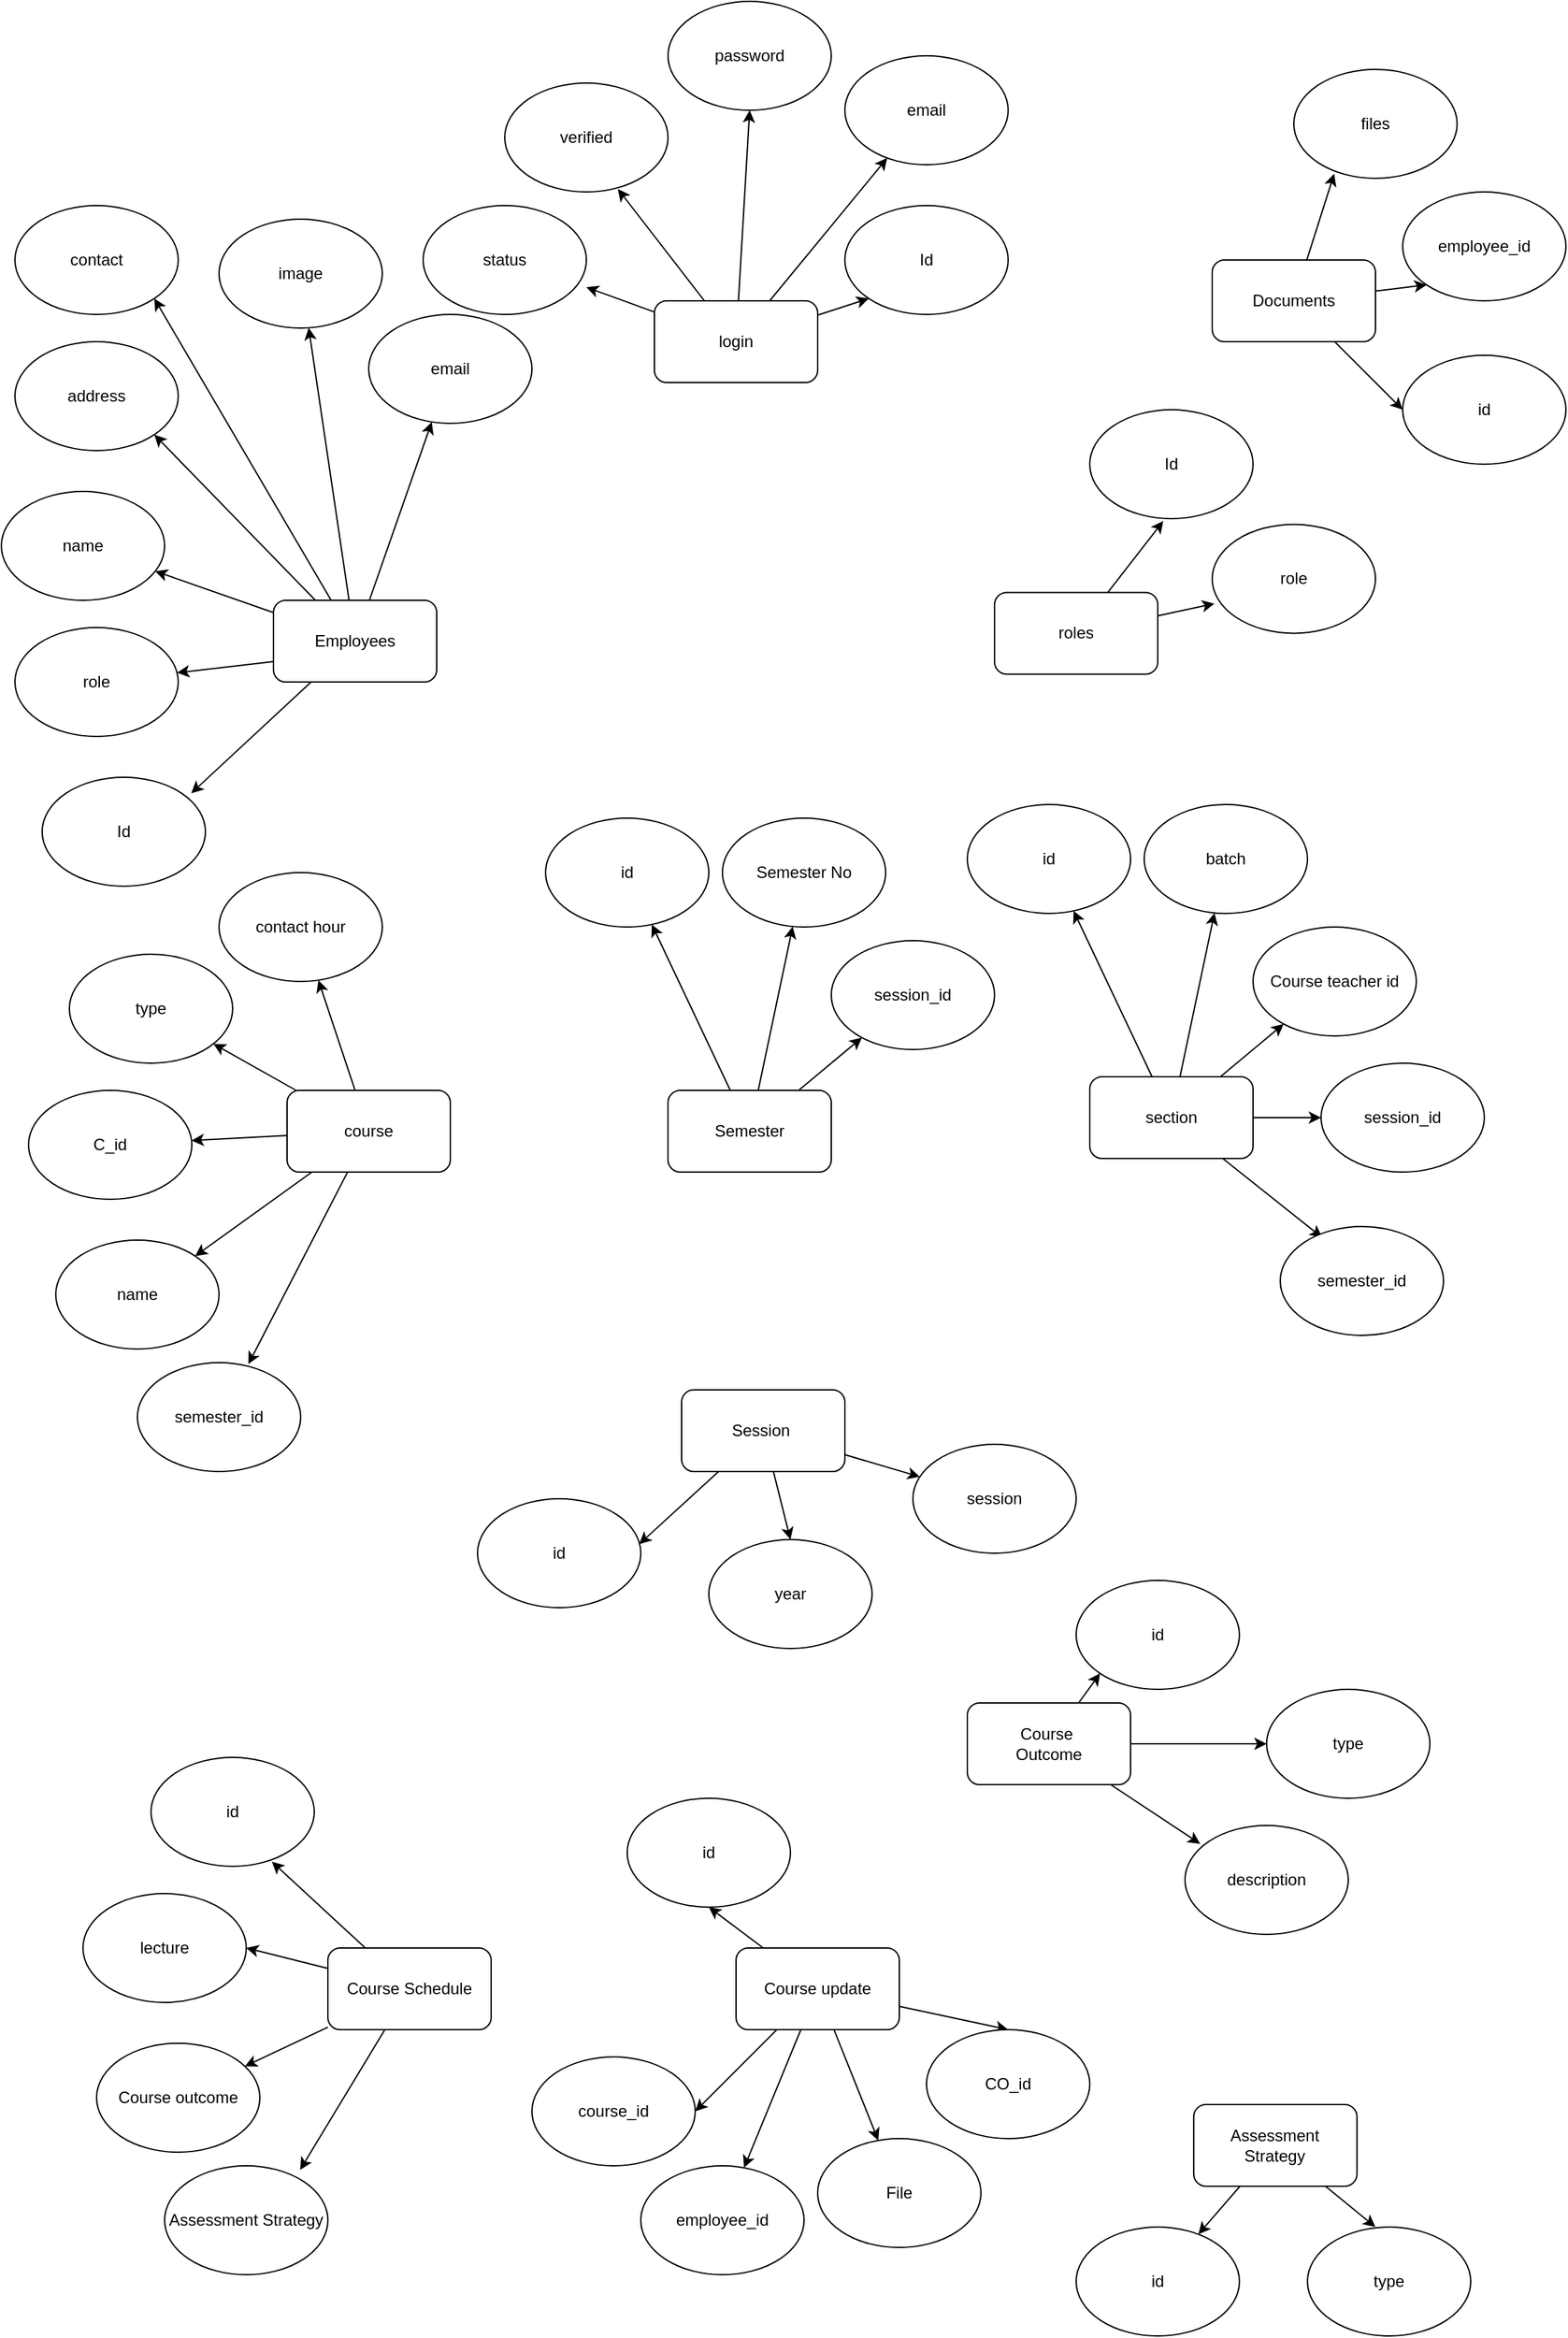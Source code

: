 <mxfile version="21.6.6" type="github">
  <diagram name="Page-1" id="dp0MAFSl6kwCSOqtO65z">
    <mxGraphModel dx="1900" dy="1973" grid="1" gridSize="10" guides="1" tooltips="1" connect="1" arrows="1" fold="1" page="1" pageScale="1" pageWidth="850" pageHeight="1400" math="0" shadow="0">
      <root>
        <mxCell id="0" />
        <mxCell id="1" parent="0" />
        <mxCell id="it_yALFgsiDpClzJyx-c-9" style="rounded=0;orthogonalLoop=1;jettySize=auto;html=1;entryX=0.913;entryY=0.147;entryDx=0;entryDy=0;entryPerimeter=0;" edge="1" parent="1" source="it_yALFgsiDpClzJyx-c-1" target="it_yALFgsiDpClzJyx-c-6">
          <mxGeometry relative="1" as="geometry" />
        </mxCell>
        <mxCell id="it_yALFgsiDpClzJyx-c-10" style="rounded=0;orthogonalLoop=1;jettySize=auto;html=1;exitX=0;exitY=0.75;exitDx=0;exitDy=0;" edge="1" parent="1" source="it_yALFgsiDpClzJyx-c-1" target="it_yALFgsiDpClzJyx-c-2">
          <mxGeometry relative="1" as="geometry" />
        </mxCell>
        <mxCell id="it_yALFgsiDpClzJyx-c-11" style="rounded=0;orthogonalLoop=1;jettySize=auto;html=1;" edge="1" parent="1" source="it_yALFgsiDpClzJyx-c-1" target="it_yALFgsiDpClzJyx-c-3">
          <mxGeometry relative="1" as="geometry" />
        </mxCell>
        <mxCell id="it_yALFgsiDpClzJyx-c-12" style="rounded=0;orthogonalLoop=1;jettySize=auto;html=1;entryX=1;entryY=1;entryDx=0;entryDy=0;" edge="1" parent="1" source="it_yALFgsiDpClzJyx-c-1" target="it_yALFgsiDpClzJyx-c-4">
          <mxGeometry relative="1" as="geometry" />
        </mxCell>
        <mxCell id="it_yALFgsiDpClzJyx-c-13" style="rounded=0;orthogonalLoop=1;jettySize=auto;html=1;entryX=1;entryY=1;entryDx=0;entryDy=0;" edge="1" parent="1" source="it_yALFgsiDpClzJyx-c-1" target="it_yALFgsiDpClzJyx-c-5">
          <mxGeometry relative="1" as="geometry" />
        </mxCell>
        <mxCell id="it_yALFgsiDpClzJyx-c-14" style="rounded=0;orthogonalLoop=1;jettySize=auto;html=1;" edge="1" parent="1" source="it_yALFgsiDpClzJyx-c-1" target="it_yALFgsiDpClzJyx-c-8">
          <mxGeometry relative="1" as="geometry" />
        </mxCell>
        <mxCell id="it_yALFgsiDpClzJyx-c-15" style="rounded=0;orthogonalLoop=1;jettySize=auto;html=1;" edge="1" parent="1" source="it_yALFgsiDpClzJyx-c-1" target="it_yALFgsiDpClzJyx-c-7">
          <mxGeometry relative="1" as="geometry" />
        </mxCell>
        <mxCell id="it_yALFgsiDpClzJyx-c-1" value="Employees" style="rounded=1;whiteSpace=wrap;html=1;" vertex="1" parent="1">
          <mxGeometry x="170" y="280" width="120" height="60" as="geometry" />
        </mxCell>
        <mxCell id="it_yALFgsiDpClzJyx-c-2" value="role" style="ellipse;whiteSpace=wrap;html=1;" vertex="1" parent="1">
          <mxGeometry x="-20" y="300" width="120" height="80" as="geometry" />
        </mxCell>
        <mxCell id="it_yALFgsiDpClzJyx-c-3" value="name" style="ellipse;whiteSpace=wrap;html=1;" vertex="1" parent="1">
          <mxGeometry x="-30" y="200" width="120" height="80" as="geometry" />
        </mxCell>
        <mxCell id="it_yALFgsiDpClzJyx-c-4" value="address" style="ellipse;whiteSpace=wrap;html=1;" vertex="1" parent="1">
          <mxGeometry x="-20" y="90" width="120" height="80" as="geometry" />
        </mxCell>
        <mxCell id="it_yALFgsiDpClzJyx-c-5" value="contact" style="ellipse;whiteSpace=wrap;html=1;" vertex="1" parent="1">
          <mxGeometry x="-20" y="-10" width="120" height="80" as="geometry" />
        </mxCell>
        <mxCell id="it_yALFgsiDpClzJyx-c-6" value="Id" style="ellipse;whiteSpace=wrap;html=1;" vertex="1" parent="1">
          <mxGeometry y="410" width="120" height="80" as="geometry" />
        </mxCell>
        <mxCell id="it_yALFgsiDpClzJyx-c-7" value="email" style="ellipse;whiteSpace=wrap;html=1;" vertex="1" parent="1">
          <mxGeometry x="240" y="70" width="120" height="80" as="geometry" />
        </mxCell>
        <mxCell id="it_yALFgsiDpClzJyx-c-8" value="image" style="ellipse;whiteSpace=wrap;html=1;" vertex="1" parent="1">
          <mxGeometry x="130" width="120" height="80" as="geometry" />
        </mxCell>
        <mxCell id="it_yALFgsiDpClzJyx-c-23" style="rounded=0;orthogonalLoop=1;jettySize=auto;html=1;entryX=0.013;entryY=0.728;entryDx=0;entryDy=0;entryPerimeter=0;" edge="1" parent="1" source="it_yALFgsiDpClzJyx-c-16" target="it_yALFgsiDpClzJyx-c-18">
          <mxGeometry relative="1" as="geometry" />
        </mxCell>
        <mxCell id="it_yALFgsiDpClzJyx-c-61" style="rounded=0;orthogonalLoop=1;jettySize=auto;html=1;entryX=0.45;entryY=1.022;entryDx=0;entryDy=0;entryPerimeter=0;" edge="1" parent="1" source="it_yALFgsiDpClzJyx-c-16" target="it_yALFgsiDpClzJyx-c-17">
          <mxGeometry relative="1" as="geometry" />
        </mxCell>
        <mxCell id="it_yALFgsiDpClzJyx-c-16" value="roles" style="rounded=1;whiteSpace=wrap;html=1;" vertex="1" parent="1">
          <mxGeometry x="700" y="274.22" width="120" height="60" as="geometry" />
        </mxCell>
        <mxCell id="it_yALFgsiDpClzJyx-c-17" value="Id" style="ellipse;whiteSpace=wrap;html=1;" vertex="1" parent="1">
          <mxGeometry x="770" y="140" width="120" height="80" as="geometry" />
        </mxCell>
        <mxCell id="it_yALFgsiDpClzJyx-c-18" value="role" style="ellipse;whiteSpace=wrap;html=1;" vertex="1" parent="1">
          <mxGeometry x="860" y="224.22" width="120" height="80" as="geometry" />
        </mxCell>
        <mxCell id="it_yALFgsiDpClzJyx-c-28" style="rounded=0;orthogonalLoop=1;jettySize=auto;html=1;entryX=0;entryY=1;entryDx=0;entryDy=0;" edge="1" parent="1" source="it_yALFgsiDpClzJyx-c-21" target="it_yALFgsiDpClzJyx-c-24">
          <mxGeometry relative="1" as="geometry" />
        </mxCell>
        <mxCell id="it_yALFgsiDpClzJyx-c-29" style="rounded=0;orthogonalLoop=1;jettySize=auto;html=1;" edge="1" parent="1" source="it_yALFgsiDpClzJyx-c-21" target="it_yALFgsiDpClzJyx-c-26">
          <mxGeometry relative="1" as="geometry" />
        </mxCell>
        <mxCell id="it_yALFgsiDpClzJyx-c-30" style="rounded=0;orthogonalLoop=1;jettySize=auto;html=1;entryX=0.5;entryY=1;entryDx=0;entryDy=0;" edge="1" parent="1" source="it_yALFgsiDpClzJyx-c-21" target="it_yALFgsiDpClzJyx-c-25">
          <mxGeometry relative="1" as="geometry" />
        </mxCell>
        <mxCell id="it_yALFgsiDpClzJyx-c-31" style="rounded=0;orthogonalLoop=1;jettySize=auto;html=1;entryX=0.693;entryY=0.973;entryDx=0;entryDy=0;entryPerimeter=0;" edge="1" parent="1" source="it_yALFgsiDpClzJyx-c-21" target="it_yALFgsiDpClzJyx-c-27">
          <mxGeometry relative="1" as="geometry" />
        </mxCell>
        <mxCell id="it_yALFgsiDpClzJyx-c-106" style="rounded=0;orthogonalLoop=1;jettySize=auto;html=1;entryX=1;entryY=0.75;entryDx=0;entryDy=0;entryPerimeter=0;" edge="1" parent="1" source="it_yALFgsiDpClzJyx-c-21" target="it_yALFgsiDpClzJyx-c-105">
          <mxGeometry relative="1" as="geometry" />
        </mxCell>
        <mxCell id="it_yALFgsiDpClzJyx-c-21" value="login" style="rounded=1;whiteSpace=wrap;html=1;" vertex="1" parent="1">
          <mxGeometry x="450" y="60" width="120" height="60" as="geometry" />
        </mxCell>
        <mxCell id="it_yALFgsiDpClzJyx-c-24" value="Id" style="ellipse;whiteSpace=wrap;html=1;" vertex="1" parent="1">
          <mxGeometry x="590" y="-10" width="120" height="80" as="geometry" />
        </mxCell>
        <mxCell id="it_yALFgsiDpClzJyx-c-25" value="password" style="ellipse;whiteSpace=wrap;html=1;" vertex="1" parent="1">
          <mxGeometry x="460" y="-160" width="120" height="80" as="geometry" />
        </mxCell>
        <mxCell id="it_yALFgsiDpClzJyx-c-26" value="email" style="ellipse;whiteSpace=wrap;html=1;" vertex="1" parent="1">
          <mxGeometry x="590" y="-120" width="120" height="80" as="geometry" />
        </mxCell>
        <mxCell id="it_yALFgsiDpClzJyx-c-27" value="verified" style="ellipse;whiteSpace=wrap;html=1;" vertex="1" parent="1">
          <mxGeometry x="340" y="-100" width="120" height="80" as="geometry" />
        </mxCell>
        <mxCell id="it_yALFgsiDpClzJyx-c-38" style="rounded=0;orthogonalLoop=1;jettySize=auto;html=1;" edge="1" parent="1" source="it_yALFgsiDpClzJyx-c-32" target="it_yALFgsiDpClzJyx-c-35">
          <mxGeometry relative="1" as="geometry" />
        </mxCell>
        <mxCell id="it_yALFgsiDpClzJyx-c-39" style="rounded=0;orthogonalLoop=1;jettySize=auto;html=1;" edge="1" parent="1" source="it_yALFgsiDpClzJyx-c-32" target="it_yALFgsiDpClzJyx-c-34">
          <mxGeometry relative="1" as="geometry" />
        </mxCell>
        <mxCell id="it_yALFgsiDpClzJyx-c-40" style="rounded=0;orthogonalLoop=1;jettySize=auto;html=1;" edge="1" parent="1" source="it_yALFgsiDpClzJyx-c-32" target="it_yALFgsiDpClzJyx-c-33">
          <mxGeometry relative="1" as="geometry" />
        </mxCell>
        <mxCell id="it_yALFgsiDpClzJyx-c-41" style="rounded=0;orthogonalLoop=1;jettySize=auto;html=1;entryX=1;entryY=0;entryDx=0;entryDy=0;" edge="1" parent="1" source="it_yALFgsiDpClzJyx-c-32" target="it_yALFgsiDpClzJyx-c-36">
          <mxGeometry relative="1" as="geometry" />
        </mxCell>
        <mxCell id="it_yALFgsiDpClzJyx-c-42" style="rounded=0;orthogonalLoop=1;jettySize=auto;html=1;entryX=0.68;entryY=0.013;entryDx=0;entryDy=0;entryPerimeter=0;" edge="1" parent="1" source="it_yALFgsiDpClzJyx-c-32" target="it_yALFgsiDpClzJyx-c-37">
          <mxGeometry relative="1" as="geometry" />
        </mxCell>
        <mxCell id="it_yALFgsiDpClzJyx-c-32" value="course" style="rounded=1;whiteSpace=wrap;html=1;" vertex="1" parent="1">
          <mxGeometry x="180" y="640" width="120" height="60" as="geometry" />
        </mxCell>
        <mxCell id="it_yALFgsiDpClzJyx-c-33" value="C_id" style="ellipse;whiteSpace=wrap;html=1;" vertex="1" parent="1">
          <mxGeometry x="-10" y="640" width="120" height="80" as="geometry" />
        </mxCell>
        <mxCell id="it_yALFgsiDpClzJyx-c-34" value="type" style="ellipse;whiteSpace=wrap;html=1;" vertex="1" parent="1">
          <mxGeometry x="20" y="540" width="120" height="80" as="geometry" />
        </mxCell>
        <mxCell id="it_yALFgsiDpClzJyx-c-35" value="contact hour" style="ellipse;whiteSpace=wrap;html=1;" vertex="1" parent="1">
          <mxGeometry x="130" y="480" width="120" height="80" as="geometry" />
        </mxCell>
        <mxCell id="it_yALFgsiDpClzJyx-c-36" value="name" style="ellipse;whiteSpace=wrap;html=1;" vertex="1" parent="1">
          <mxGeometry x="10" y="750" width="120" height="80" as="geometry" />
        </mxCell>
        <mxCell id="it_yALFgsiDpClzJyx-c-37" value="semester_id" style="ellipse;whiteSpace=wrap;html=1;" vertex="1" parent="1">
          <mxGeometry x="70" y="840" width="120" height="80" as="geometry" />
        </mxCell>
        <mxCell id="it_yALFgsiDpClzJyx-c-47" style="rounded=0;orthogonalLoop=1;jettySize=auto;html=1;" edge="1" parent="1" source="it_yALFgsiDpClzJyx-c-43" target="it_yALFgsiDpClzJyx-c-44">
          <mxGeometry relative="1" as="geometry" />
        </mxCell>
        <mxCell id="it_yALFgsiDpClzJyx-c-48" style="rounded=0;orthogonalLoop=1;jettySize=auto;html=1;" edge="1" parent="1" source="it_yALFgsiDpClzJyx-c-43" target="it_yALFgsiDpClzJyx-c-45">
          <mxGeometry relative="1" as="geometry" />
        </mxCell>
        <mxCell id="it_yALFgsiDpClzJyx-c-49" style="rounded=0;orthogonalLoop=1;jettySize=auto;html=1;" edge="1" parent="1" source="it_yALFgsiDpClzJyx-c-43" target="it_yALFgsiDpClzJyx-c-46">
          <mxGeometry relative="1" as="geometry" />
        </mxCell>
        <mxCell id="it_yALFgsiDpClzJyx-c-43" value="Semester" style="rounded=1;whiteSpace=wrap;html=1;" vertex="1" parent="1">
          <mxGeometry x="460" y="640" width="120" height="60" as="geometry" />
        </mxCell>
        <mxCell id="it_yALFgsiDpClzJyx-c-44" value="id" style="ellipse;whiteSpace=wrap;html=1;" vertex="1" parent="1">
          <mxGeometry x="370" y="440" width="120" height="80" as="geometry" />
        </mxCell>
        <mxCell id="it_yALFgsiDpClzJyx-c-45" value="Semester No" style="ellipse;whiteSpace=wrap;html=1;" vertex="1" parent="1">
          <mxGeometry x="500" y="440" width="120" height="80" as="geometry" />
        </mxCell>
        <mxCell id="it_yALFgsiDpClzJyx-c-46" value="session_id" style="ellipse;whiteSpace=wrap;html=1;" vertex="1" parent="1">
          <mxGeometry x="580" y="530" width="120" height="80" as="geometry" />
        </mxCell>
        <mxCell id="it_yALFgsiDpClzJyx-c-50" style="rounded=0;orthogonalLoop=1;jettySize=auto;html=1;" edge="1" parent="1" source="it_yALFgsiDpClzJyx-c-53" target="it_yALFgsiDpClzJyx-c-54">
          <mxGeometry relative="1" as="geometry" />
        </mxCell>
        <mxCell id="it_yALFgsiDpClzJyx-c-51" style="rounded=0;orthogonalLoop=1;jettySize=auto;html=1;" edge="1" parent="1" source="it_yALFgsiDpClzJyx-c-53" target="it_yALFgsiDpClzJyx-c-55">
          <mxGeometry relative="1" as="geometry" />
        </mxCell>
        <mxCell id="it_yALFgsiDpClzJyx-c-52" style="rounded=0;orthogonalLoop=1;jettySize=auto;html=1;" edge="1" parent="1" source="it_yALFgsiDpClzJyx-c-53" target="it_yALFgsiDpClzJyx-c-56">
          <mxGeometry relative="1" as="geometry" />
        </mxCell>
        <mxCell id="it_yALFgsiDpClzJyx-c-59" style="edgeStyle=orthogonalEdgeStyle;rounded=0;orthogonalLoop=1;jettySize=auto;html=1;entryX=0;entryY=0.5;entryDx=0;entryDy=0;" edge="1" parent="1" source="it_yALFgsiDpClzJyx-c-53" target="it_yALFgsiDpClzJyx-c-57">
          <mxGeometry relative="1" as="geometry" />
        </mxCell>
        <mxCell id="it_yALFgsiDpClzJyx-c-60" style="rounded=0;orthogonalLoop=1;jettySize=auto;html=1;entryX=0.257;entryY=0.102;entryDx=0;entryDy=0;entryPerimeter=0;" edge="1" parent="1" source="it_yALFgsiDpClzJyx-c-53" target="it_yALFgsiDpClzJyx-c-58">
          <mxGeometry relative="1" as="geometry" />
        </mxCell>
        <mxCell id="it_yALFgsiDpClzJyx-c-53" value="section" style="rounded=1;whiteSpace=wrap;html=1;" vertex="1" parent="1">
          <mxGeometry x="770" y="630" width="120" height="60" as="geometry" />
        </mxCell>
        <mxCell id="it_yALFgsiDpClzJyx-c-54" value="id" style="ellipse;whiteSpace=wrap;html=1;" vertex="1" parent="1">
          <mxGeometry x="680" y="430" width="120" height="80" as="geometry" />
        </mxCell>
        <mxCell id="it_yALFgsiDpClzJyx-c-55" value="batch" style="ellipse;whiteSpace=wrap;html=1;" vertex="1" parent="1">
          <mxGeometry x="810" y="430" width="120" height="80" as="geometry" />
        </mxCell>
        <mxCell id="it_yALFgsiDpClzJyx-c-56" value="Course teacher id" style="ellipse;whiteSpace=wrap;html=1;" vertex="1" parent="1">
          <mxGeometry x="890" y="520" width="120" height="80" as="geometry" />
        </mxCell>
        <mxCell id="it_yALFgsiDpClzJyx-c-57" value="session_id" style="ellipse;whiteSpace=wrap;html=1;" vertex="1" parent="1">
          <mxGeometry x="940" y="620" width="120" height="80" as="geometry" />
        </mxCell>
        <mxCell id="it_yALFgsiDpClzJyx-c-58" value="semester_id" style="ellipse;whiteSpace=wrap;html=1;" vertex="1" parent="1">
          <mxGeometry x="910" y="740" width="120" height="80" as="geometry" />
        </mxCell>
        <mxCell id="it_yALFgsiDpClzJyx-c-67" style="rounded=0;orthogonalLoop=1;jettySize=auto;html=1;entryX=0.99;entryY=0.417;entryDx=0;entryDy=0;entryPerimeter=0;" edge="1" parent="1" source="it_yALFgsiDpClzJyx-c-63" target="it_yALFgsiDpClzJyx-c-64">
          <mxGeometry relative="1" as="geometry" />
        </mxCell>
        <mxCell id="it_yALFgsiDpClzJyx-c-68" style="rounded=0;orthogonalLoop=1;jettySize=auto;html=1;entryX=0.5;entryY=0;entryDx=0;entryDy=0;" edge="1" parent="1" source="it_yALFgsiDpClzJyx-c-63" target="it_yALFgsiDpClzJyx-c-65">
          <mxGeometry relative="1" as="geometry" />
        </mxCell>
        <mxCell id="it_yALFgsiDpClzJyx-c-69" style="rounded=0;orthogonalLoop=1;jettySize=auto;html=1;" edge="1" parent="1" source="it_yALFgsiDpClzJyx-c-63" target="it_yALFgsiDpClzJyx-c-66">
          <mxGeometry relative="1" as="geometry" />
        </mxCell>
        <mxCell id="it_yALFgsiDpClzJyx-c-63" value="Session&amp;nbsp;" style="rounded=1;whiteSpace=wrap;html=1;" vertex="1" parent="1">
          <mxGeometry x="470" y="860" width="120" height="60" as="geometry" />
        </mxCell>
        <mxCell id="it_yALFgsiDpClzJyx-c-64" value="id" style="ellipse;whiteSpace=wrap;html=1;" vertex="1" parent="1">
          <mxGeometry x="320" y="940" width="120" height="80" as="geometry" />
        </mxCell>
        <mxCell id="it_yALFgsiDpClzJyx-c-65" value="year" style="ellipse;whiteSpace=wrap;html=1;" vertex="1" parent="1">
          <mxGeometry x="490" y="970" width="120" height="80" as="geometry" />
        </mxCell>
        <mxCell id="it_yALFgsiDpClzJyx-c-66" value="session" style="ellipse;whiteSpace=wrap;html=1;" vertex="1" parent="1">
          <mxGeometry x="640" y="900" width="120" height="80" as="geometry" />
        </mxCell>
        <mxCell id="it_yALFgsiDpClzJyx-c-78" style="rounded=0;orthogonalLoop=1;jettySize=auto;html=1;entryX=0.74;entryY=0.957;entryDx=0;entryDy=0;entryPerimeter=0;" edge="1" parent="1" source="it_yALFgsiDpClzJyx-c-70" target="it_yALFgsiDpClzJyx-c-71">
          <mxGeometry relative="1" as="geometry" />
        </mxCell>
        <mxCell id="it_yALFgsiDpClzJyx-c-79" style="rounded=0;orthogonalLoop=1;jettySize=auto;html=1;entryX=1;entryY=0.5;entryDx=0;entryDy=0;" edge="1" parent="1" source="it_yALFgsiDpClzJyx-c-70" target="it_yALFgsiDpClzJyx-c-72">
          <mxGeometry relative="1" as="geometry" />
        </mxCell>
        <mxCell id="it_yALFgsiDpClzJyx-c-80" style="rounded=0;orthogonalLoop=1;jettySize=auto;html=1;" edge="1" parent="1" source="it_yALFgsiDpClzJyx-c-70" target="it_yALFgsiDpClzJyx-c-73">
          <mxGeometry relative="1" as="geometry" />
        </mxCell>
        <mxCell id="it_yALFgsiDpClzJyx-c-81" style="rounded=0;orthogonalLoop=1;jettySize=auto;html=1;entryX=0.83;entryY=0.037;entryDx=0;entryDy=0;entryPerimeter=0;" edge="1" parent="1" source="it_yALFgsiDpClzJyx-c-70" target="it_yALFgsiDpClzJyx-c-74">
          <mxGeometry relative="1" as="geometry" />
        </mxCell>
        <mxCell id="it_yALFgsiDpClzJyx-c-70" value="Course Schedule" style="rounded=1;whiteSpace=wrap;html=1;" vertex="1" parent="1">
          <mxGeometry x="210" y="1270" width="120" height="60" as="geometry" />
        </mxCell>
        <mxCell id="it_yALFgsiDpClzJyx-c-71" value="id" style="ellipse;whiteSpace=wrap;html=1;" vertex="1" parent="1">
          <mxGeometry x="80" y="1130" width="120" height="80" as="geometry" />
        </mxCell>
        <mxCell id="it_yALFgsiDpClzJyx-c-72" value="lecture" style="ellipse;whiteSpace=wrap;html=1;" vertex="1" parent="1">
          <mxGeometry x="30" y="1230" width="120" height="80" as="geometry" />
        </mxCell>
        <mxCell id="it_yALFgsiDpClzJyx-c-73" value="Course outcome" style="ellipse;whiteSpace=wrap;html=1;" vertex="1" parent="1">
          <mxGeometry x="40" y="1340" width="120" height="80" as="geometry" />
        </mxCell>
        <mxCell id="it_yALFgsiDpClzJyx-c-74" value="Assessment Strategy" style="ellipse;whiteSpace=wrap;html=1;" vertex="1" parent="1">
          <mxGeometry x="90" y="1430" width="120" height="80" as="geometry" />
        </mxCell>
        <mxCell id="it_yALFgsiDpClzJyx-c-82" style="rounded=0;orthogonalLoop=1;jettySize=auto;html=1;" edge="1" parent="1" source="it_yALFgsiDpClzJyx-c-75" target="it_yALFgsiDpClzJyx-c-76">
          <mxGeometry relative="1" as="geometry">
            <mxPoint x="826.4" y="1475" as="targetPoint" />
          </mxGeometry>
        </mxCell>
        <mxCell id="it_yALFgsiDpClzJyx-c-83" style="rounded=0;orthogonalLoop=1;jettySize=auto;html=1;" edge="1" parent="1" source="it_yALFgsiDpClzJyx-c-75">
          <mxGeometry relative="1" as="geometry">
            <mxPoint x="980" y="1475" as="targetPoint" />
          </mxGeometry>
        </mxCell>
        <mxCell id="it_yALFgsiDpClzJyx-c-75" value="Assessment&lt;br&gt;Strategy" style="rounded=1;whiteSpace=wrap;html=1;" vertex="1" parent="1">
          <mxGeometry x="846.4" y="1385" width="120" height="60" as="geometry" />
        </mxCell>
        <mxCell id="it_yALFgsiDpClzJyx-c-76" value="id" style="ellipse;whiteSpace=wrap;html=1;" vertex="1" parent="1">
          <mxGeometry x="760" y="1475" width="120" height="80" as="geometry" />
        </mxCell>
        <mxCell id="it_yALFgsiDpClzJyx-c-77" value="type" style="ellipse;whiteSpace=wrap;html=1;" vertex="1" parent="1">
          <mxGeometry x="930" y="1475" width="120" height="80" as="geometry" />
        </mxCell>
        <mxCell id="it_yALFgsiDpClzJyx-c-89" style="rounded=0;orthogonalLoop=1;jettySize=auto;html=1;entryX=0.093;entryY=0.168;entryDx=0;entryDy=0;entryPerimeter=0;" edge="1" parent="1" source="it_yALFgsiDpClzJyx-c-85" target="it_yALFgsiDpClzJyx-c-88">
          <mxGeometry relative="1" as="geometry" />
        </mxCell>
        <mxCell id="it_yALFgsiDpClzJyx-c-90" style="edgeStyle=orthogonalEdgeStyle;rounded=0;orthogonalLoop=1;jettySize=auto;html=1;" edge="1" parent="1" source="it_yALFgsiDpClzJyx-c-85" target="it_yALFgsiDpClzJyx-c-87">
          <mxGeometry relative="1" as="geometry" />
        </mxCell>
        <mxCell id="it_yALFgsiDpClzJyx-c-91" style="rounded=0;orthogonalLoop=1;jettySize=auto;html=1;entryX=0;entryY=1;entryDx=0;entryDy=0;" edge="1" parent="1" source="it_yALFgsiDpClzJyx-c-85" target="it_yALFgsiDpClzJyx-c-86">
          <mxGeometry relative="1" as="geometry" />
        </mxCell>
        <mxCell id="it_yALFgsiDpClzJyx-c-85" value="Course&amp;nbsp;&lt;br&gt;Outcome" style="rounded=1;whiteSpace=wrap;html=1;" vertex="1" parent="1">
          <mxGeometry x="680" y="1090" width="120" height="60" as="geometry" />
        </mxCell>
        <mxCell id="it_yALFgsiDpClzJyx-c-86" value="id" style="ellipse;whiteSpace=wrap;html=1;" vertex="1" parent="1">
          <mxGeometry x="760" y="1000" width="120" height="80" as="geometry" />
        </mxCell>
        <mxCell id="it_yALFgsiDpClzJyx-c-87" value="type" style="ellipse;whiteSpace=wrap;html=1;" vertex="1" parent="1">
          <mxGeometry x="900" y="1080" width="120" height="80" as="geometry" />
        </mxCell>
        <mxCell id="it_yALFgsiDpClzJyx-c-88" value="description" style="ellipse;whiteSpace=wrap;html=1;" vertex="1" parent="1">
          <mxGeometry x="840" y="1180" width="120" height="80" as="geometry" />
        </mxCell>
        <mxCell id="it_yALFgsiDpClzJyx-c-107" style="rounded=0;orthogonalLoop=1;jettySize=auto;html=1;entryX=0.5;entryY=1;entryDx=0;entryDy=0;" edge="1" parent="1" source="it_yALFgsiDpClzJyx-c-92" target="it_yALFgsiDpClzJyx-c-93">
          <mxGeometry relative="1" as="geometry" />
        </mxCell>
        <mxCell id="it_yALFgsiDpClzJyx-c-108" style="rounded=0;orthogonalLoop=1;jettySize=auto;html=1;entryX=1;entryY=0.5;entryDx=0;entryDy=0;" edge="1" parent="1" source="it_yALFgsiDpClzJyx-c-92" target="it_yALFgsiDpClzJyx-c-94">
          <mxGeometry relative="1" as="geometry" />
        </mxCell>
        <mxCell id="it_yALFgsiDpClzJyx-c-109" style="rounded=0;orthogonalLoop=1;jettySize=auto;html=1;" edge="1" parent="1" source="it_yALFgsiDpClzJyx-c-92" target="it_yALFgsiDpClzJyx-c-95">
          <mxGeometry relative="1" as="geometry" />
        </mxCell>
        <mxCell id="it_yALFgsiDpClzJyx-c-110" style="rounded=0;orthogonalLoop=1;jettySize=auto;html=1;" edge="1" parent="1" source="it_yALFgsiDpClzJyx-c-92" target="it_yALFgsiDpClzJyx-c-97">
          <mxGeometry relative="1" as="geometry" />
        </mxCell>
        <mxCell id="it_yALFgsiDpClzJyx-c-111" style="rounded=0;orthogonalLoop=1;jettySize=auto;html=1;entryX=0.5;entryY=0;entryDx=0;entryDy=0;" edge="1" parent="1" source="it_yALFgsiDpClzJyx-c-92" target="it_yALFgsiDpClzJyx-c-96">
          <mxGeometry relative="1" as="geometry" />
        </mxCell>
        <mxCell id="it_yALFgsiDpClzJyx-c-92" value="Course update" style="rounded=1;whiteSpace=wrap;html=1;" vertex="1" parent="1">
          <mxGeometry x="510" y="1270" width="120" height="60" as="geometry" />
        </mxCell>
        <mxCell id="it_yALFgsiDpClzJyx-c-93" value="id" style="ellipse;whiteSpace=wrap;html=1;" vertex="1" parent="1">
          <mxGeometry x="430" y="1160" width="120" height="80" as="geometry" />
        </mxCell>
        <mxCell id="it_yALFgsiDpClzJyx-c-94" value="course_id" style="ellipse;whiteSpace=wrap;html=1;" vertex="1" parent="1">
          <mxGeometry x="360" y="1350" width="120" height="80" as="geometry" />
        </mxCell>
        <mxCell id="it_yALFgsiDpClzJyx-c-95" value="employee_id" style="ellipse;whiteSpace=wrap;html=1;" vertex="1" parent="1">
          <mxGeometry x="440" y="1430" width="120" height="80" as="geometry" />
        </mxCell>
        <mxCell id="it_yALFgsiDpClzJyx-c-96" value="CO_id" style="ellipse;whiteSpace=wrap;html=1;" vertex="1" parent="1">
          <mxGeometry x="650" y="1330" width="120" height="80" as="geometry" />
        </mxCell>
        <mxCell id="it_yALFgsiDpClzJyx-c-97" value="File" style="ellipse;whiteSpace=wrap;html=1;" vertex="1" parent="1">
          <mxGeometry x="570" y="1410" width="120" height="80" as="geometry" />
        </mxCell>
        <mxCell id="it_yALFgsiDpClzJyx-c-102" style="rounded=0;orthogonalLoop=1;jettySize=auto;html=1;entryX=0.247;entryY=0.958;entryDx=0;entryDy=0;entryPerimeter=0;" edge="1" parent="1" source="it_yALFgsiDpClzJyx-c-98" target="it_yALFgsiDpClzJyx-c-101">
          <mxGeometry relative="1" as="geometry" />
        </mxCell>
        <mxCell id="it_yALFgsiDpClzJyx-c-103" style="rounded=0;orthogonalLoop=1;jettySize=auto;html=1;entryX=0;entryY=1;entryDx=0;entryDy=0;" edge="1" parent="1" source="it_yALFgsiDpClzJyx-c-98" target="it_yALFgsiDpClzJyx-c-100">
          <mxGeometry relative="1" as="geometry" />
        </mxCell>
        <mxCell id="it_yALFgsiDpClzJyx-c-104" style="rounded=0;orthogonalLoop=1;jettySize=auto;html=1;entryX=0;entryY=0.5;entryDx=0;entryDy=0;" edge="1" parent="1" source="it_yALFgsiDpClzJyx-c-98" target="it_yALFgsiDpClzJyx-c-99">
          <mxGeometry relative="1" as="geometry" />
        </mxCell>
        <mxCell id="it_yALFgsiDpClzJyx-c-98" value="Documents" style="rounded=1;whiteSpace=wrap;html=1;" vertex="1" parent="1">
          <mxGeometry x="860" y="30" width="120" height="60" as="geometry" />
        </mxCell>
        <mxCell id="it_yALFgsiDpClzJyx-c-99" value="id" style="ellipse;whiteSpace=wrap;html=1;" vertex="1" parent="1">
          <mxGeometry x="1000" y="100" width="120" height="80" as="geometry" />
        </mxCell>
        <mxCell id="it_yALFgsiDpClzJyx-c-100" value="employee_id" style="ellipse;whiteSpace=wrap;html=1;" vertex="1" parent="1">
          <mxGeometry x="1000" y="-20" width="120" height="80" as="geometry" />
        </mxCell>
        <mxCell id="it_yALFgsiDpClzJyx-c-101" value="files" style="ellipse;whiteSpace=wrap;html=1;" vertex="1" parent="1">
          <mxGeometry x="920" y="-110" width="120" height="80" as="geometry" />
        </mxCell>
        <mxCell id="it_yALFgsiDpClzJyx-c-105" value="status" style="ellipse;whiteSpace=wrap;html=1;" vertex="1" parent="1">
          <mxGeometry x="280" y="-10" width="120" height="80" as="geometry" />
        </mxCell>
      </root>
    </mxGraphModel>
  </diagram>
</mxfile>
